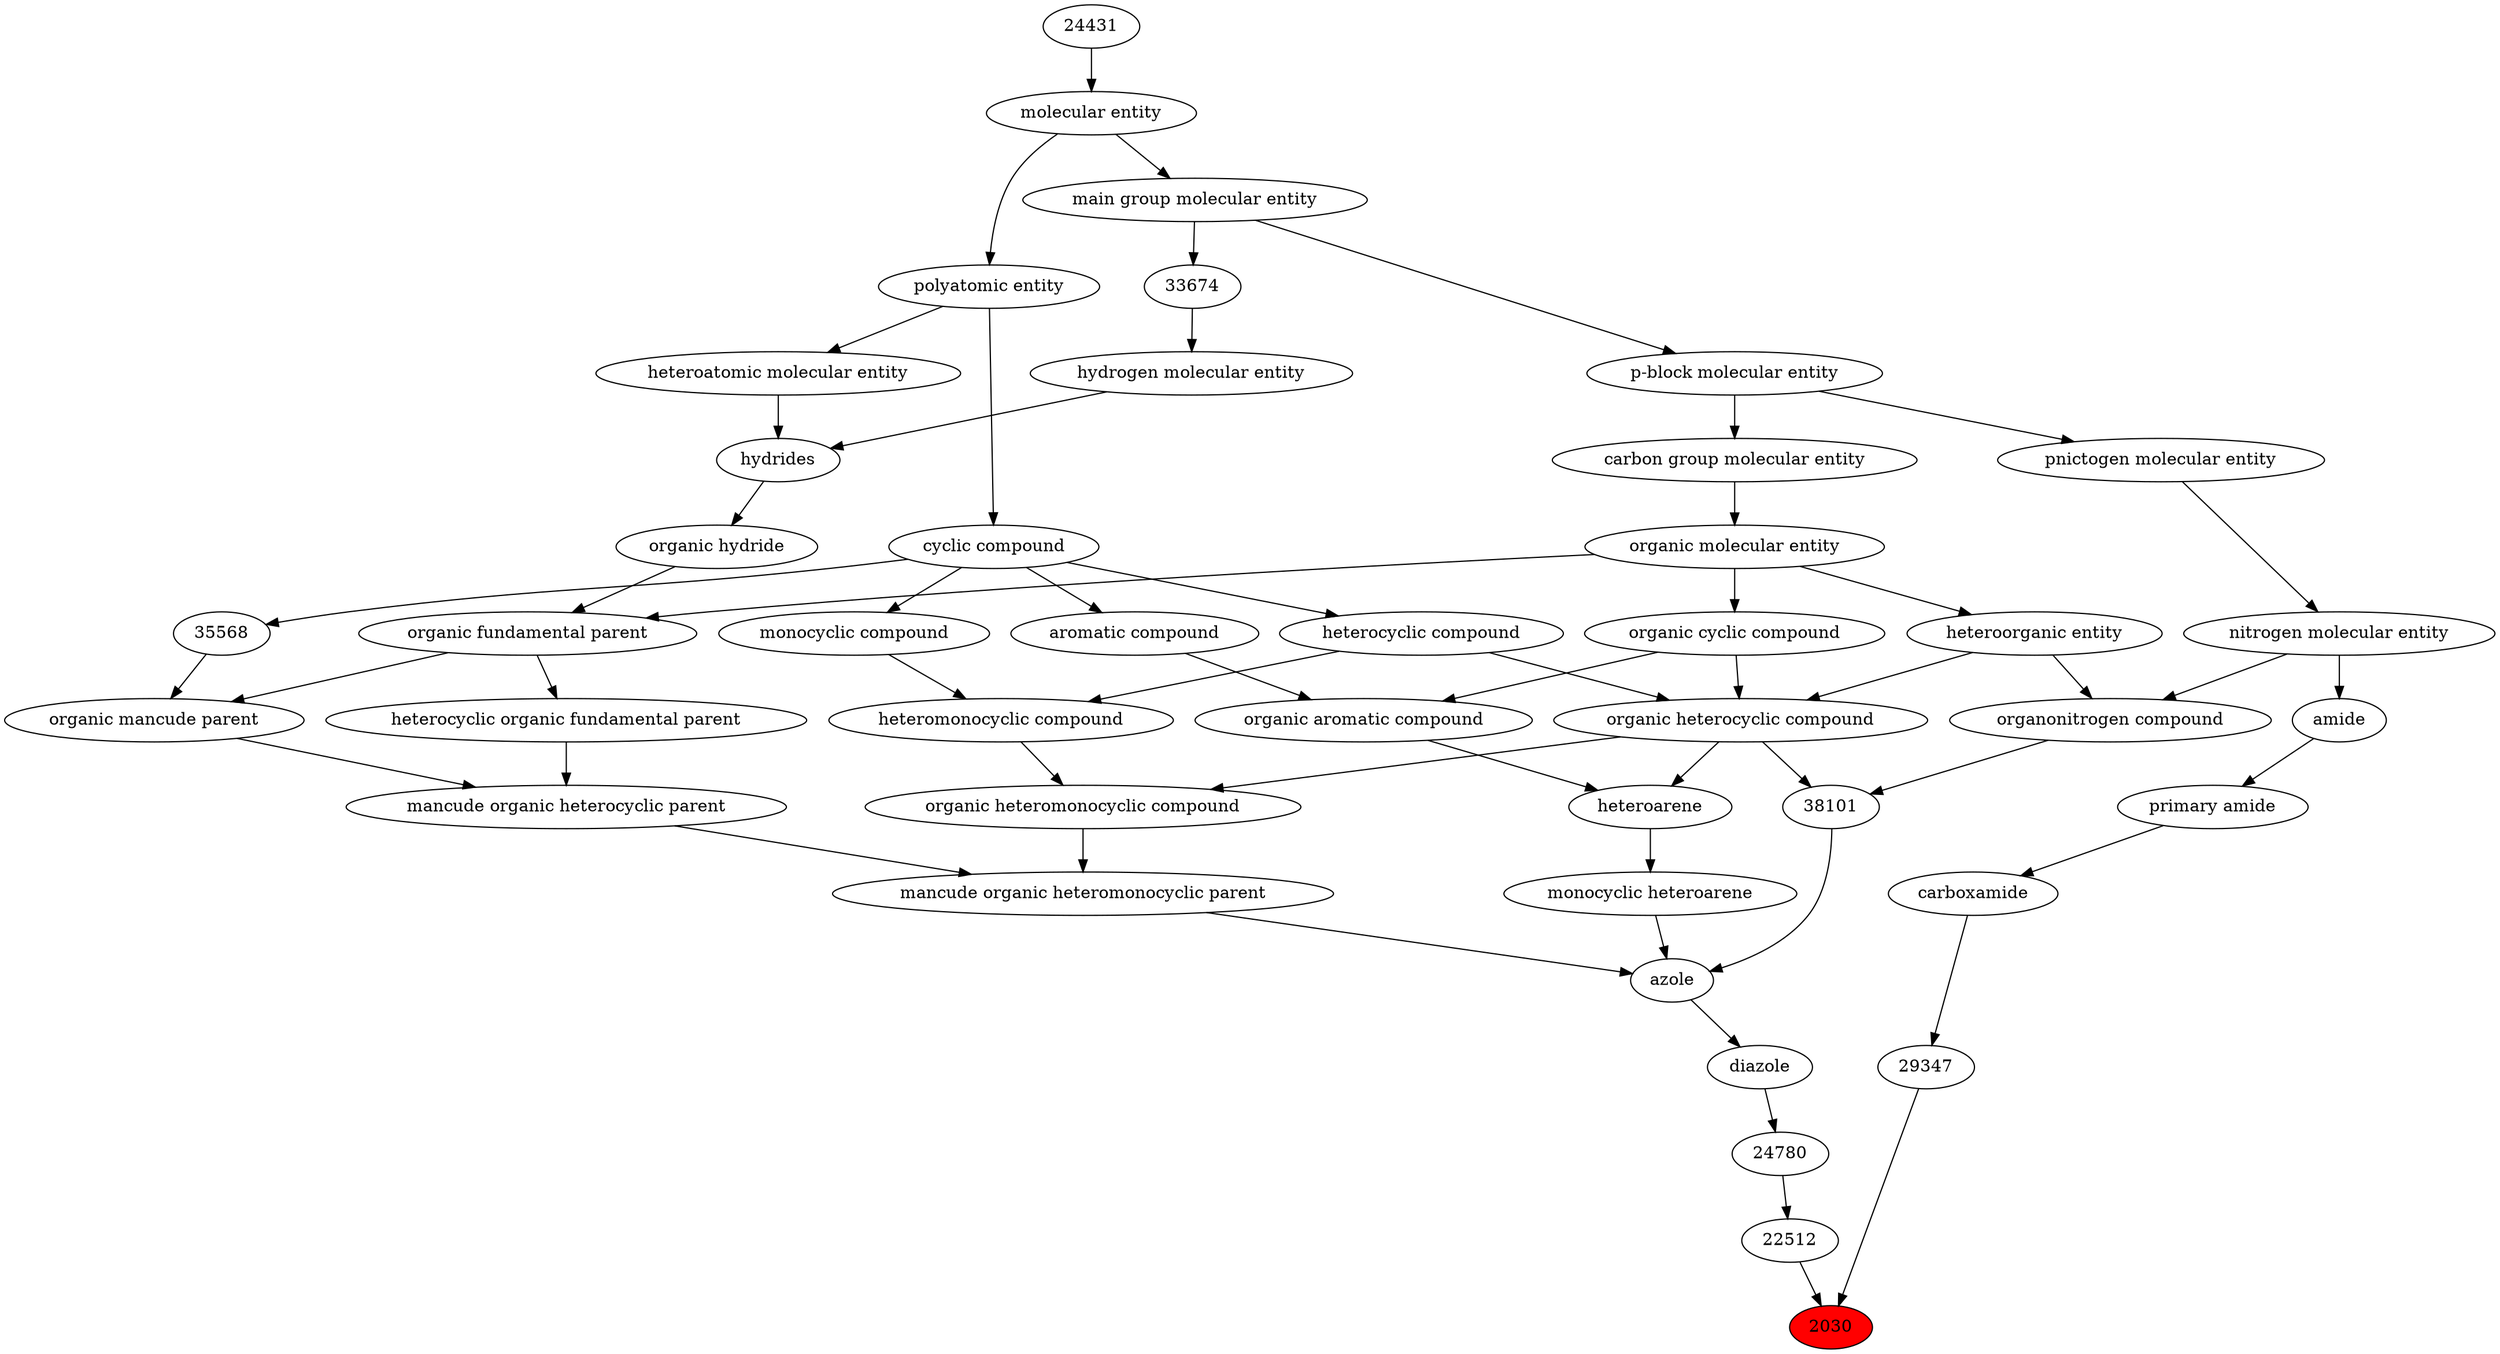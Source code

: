 digraph tree{ 
2030 [label="2030" fillcolor=red style=filled]
29347 -> 2030
22512 -> 2030
29347 [label="29347"]
37622 -> 29347
22512 [label="22512"]
24780 -> 22512
37622 [label="carboxamide"]
33256 -> 37622
24780 [label="24780"]
23677 -> 24780
33256 [label="primary amide"]
32988 -> 33256
23677 [label="diazole"]
68452 -> 23677
32988 [label="amide"]
51143 -> 32988
68452 [label="azole"]
35555 -> 68452
38179 -> 68452
38101 -> 68452
51143 [label="nitrogen molecular entity"]
33302 -> 51143
35555 [label="mancude organic heteromonocyclic parent"]
25693 -> 35555
35571 -> 35555
38179 [label="monocyclic heteroarene"]
33833 -> 38179
38101 [label="38101"]
24532 -> 38101
35352 -> 38101
33302 [label="pnictogen molecular entity"]
33675 -> 33302
25693 [label="organic heteromonocyclic compound"]
33670 -> 25693
24532 -> 25693
35571 [label="mancude organic heterocyclic parent"]
35573 -> 35571
35552 -> 35571
33833 [label="heteroarene"]
33659 -> 33833
24532 -> 33833
24532 [label="organic heterocyclic compound"]
33285 -> 24532
33832 -> 24532
5686 -> 24532
35352 [label="organonitrogen compound"]
51143 -> 35352
33285 -> 35352
33675 [label="p-block molecular entity"]
33579 -> 33675
33670 [label="heteromonocyclic compound"]
5686 -> 33670
33661 -> 33670
35573 [label="organic mancude parent"]
35568 -> 35573
33245 -> 35573
35552 [label="heterocyclic organic fundamental parent"]
33245 -> 35552
33659 [label="organic aromatic compound"]
33832 -> 33659
33655 -> 33659
33285 [label="heteroorganic entity"]
50860 -> 33285
33832 [label="organic cyclic compound"]
50860 -> 33832
5686 [label="heterocyclic compound"]
33595 -> 5686
33579 [label="main group molecular entity"]
23367 -> 33579
33661 [label="monocyclic compound"]
33595 -> 33661
35568 [label="35568"]
33595 -> 35568
33245 [label="organic fundamental parent"]
50860 -> 33245
37175 -> 33245
33655 [label="aromatic compound"]
33595 -> 33655
50860 [label="organic molecular entity"]
33582 -> 50860
33595 [label="cyclic compound"]
36357 -> 33595
23367 [label="molecular entity"]
24431 -> 23367
37175 [label="organic hydride"]
33692 -> 37175
33582 [label="carbon group molecular entity"]
33675 -> 33582
36357 [label="polyatomic entity"]
23367 -> 36357
24431 [label="24431"]
33692 [label="hydrides"]
33608 -> 33692
37577 -> 33692
33608 [label="hydrogen molecular entity"]
33674 -> 33608
37577 [label="heteroatomic molecular entity"]
36357 -> 37577
33674 [label="33674"]
33579 -> 33674
}